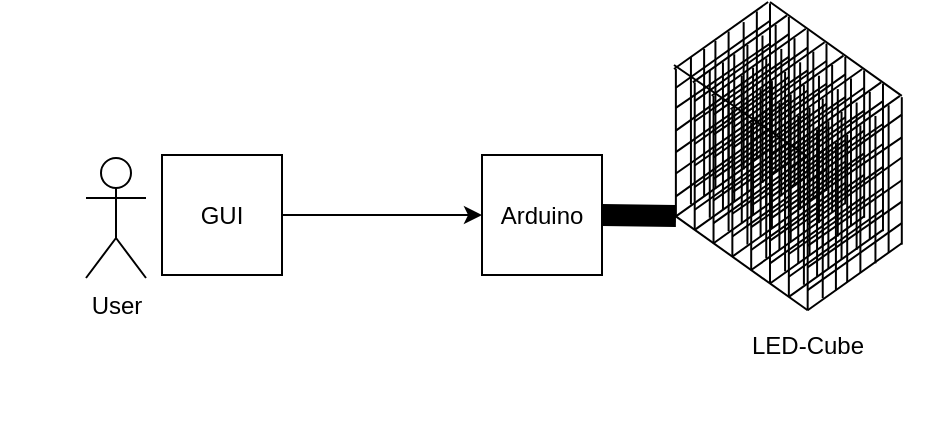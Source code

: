 <mxfile type="device" version="12.0.0" pages="1"><diagram id="OsKIIj9AUNYcG-DxWeyB" name="Page-1"><mxGraphModel grid="1" shadow="0" math="0" pageHeight="300" pageWidth="500" pageScale="1" page="1" fold="1" arrows="1" connect="1" tooltips="1" guides="1" gridSize="1" dy="434" dx="782"><root><object id="0" label=""><mxCell/></object><mxCell id="1" parent="0"/><mxCell id="surX8WNIjBDuT9EIaxWQ-1" style="shape=umlActor;verticalLabelPosition=bottom;labelBackgroundColor=#ffffff;verticalAlign=top;html=1;outlineConnect=0;" value="User" parent="1" vertex="1"><mxGeometry width="30" as="geometry" height="60" y="143" x="43"/></mxCell><mxCell id="surX8WNIjBDuT9EIaxWQ-4" target="surX8WNIjBDuT9EIaxWQ-3" style="edgeStyle=orthogonalEdgeStyle;rounded=0;orthogonalLoop=1;jettySize=auto;html=1;noEdgeStyle=1;orthogonal=1;" value="" parent="1" source="surX8WNIjBDuT9EIaxWQ-2" edge="1"><mxGeometry as="geometry" relative="1"><Array as="points"><mxPoint y="171.5" x="153"/><mxPoint y="171.5" x="229"/></Array></mxGeometry></mxCell><mxCell id="surX8WNIjBDuT9EIaxWQ-2" style="whiteSpace=wrap;html=1;aspect=fixed;" value="GUI" parent="1" vertex="1"><mxGeometry width="60" as="geometry" height="60" y="141.5" x="81"/></mxCell><mxCell id="surX8WNIjBDuT9EIaxWQ-3" style="whiteSpace=wrap;html=1;aspect=fixed;" value="Arduino" parent="1" vertex="1"><mxGeometry width="60" as="geometry" height="60" y="141.5" x="241"/></mxCell><mxCell id="surX8WNIjBDuT9EIaxWQ-81" style="text;html=1;resizable=0;points=[];autosize=1;align=left;verticalAlign=top;spacingTop=-4;" value="&lt;span style=&quot;display: inline ; float: none ; background-color: rgb(248 , 249 , 250) ; color: rgb(0 , 0 , 0) ; font-family: &amp;#34;helvetica&amp;#34; , &amp;#34;arial&amp;#34; , sans-serif ; font-size: 0px ; font-style: normal ; font-variant: normal ; font-weight: 400 ; letter-spacing: normal ; text-align: left ; text-decoration: none ; text-indent: 0px ; text-transform: none ; white-space: nowrap ; word-spacing: 0px&quot;&gt;%3CmxGraphModel%3E%3Croot%3E%3CmxCell%20id%3D%220%22%2F%3E%3CmxCell%20id%3D%221%22%20parent%3D%220%22%2F%3E%3CmxCell%20id%3D%222%22%20style%3D%22group%22%20value%3D%22%22%20parent%3D%221%22%20vertex%3D%221%22%20connectable%3D%220%22%3E%3CmxGeometry%20width%3D%22170%22%20as%3D%22geometry%22%20x%3D%22380%22%20y%3D%22280%22%20height%3D%22160%22%2F%3E%3C%2FmxCell%3E%3CmxCell%20id%3D%223%22%20style%3D%22group%22%20value%3D%22%22%20parent%3D%222%22%20vertex%3D%221%22%20connectable%3D%220%22%3E%3CmxGeometry%20width%3D%22170%22%20as%3D%22geometry%22%20y%3D%22110%22%20height%3D%2250%22%2F%3E%3C%2FmxCell%3E%3CmxCell%20id%3D%224%22%20style%3D%22endArrow%3Dnone%3Bhtml%3D1%3B%22%20value%3D%22%22%20parent%3D%223%22%20edge%3D%221%22%3E%3CmxGeometry%20width%3D%2250%22%20as%3D%22geometry%22%20height%3D%2250%22%20relative%3D%221%22%3E%3CmxPoint%20as%3D%22sourcePoint%22%20y%3D%2250%22%2F%3E%3CmxPoint%20as%3D%22targetPoint%22%20x%3D%2250%22%2F%3E%3C%2FmxGeometry%3E%3C%2FmxCell%3E%3CmxCell%20id%3D%225%22%20style%3D%22endArrow%3Dnone%3Bhtml%3D1%3B%22%20value%3D%22%22%20parent%3D%223%22%20edge%3D%221%22%3E%3CmxGeometry%20width%3D%2250%22%20as%3D%22geometry%22%20height%3D%2250%22%20relative%3D%221%22%3E%3CmxPoint%20as%3D%22sourcePoint%22%20x%3D%2220%22%20y%3D%2250%22%2F%3E%3CmxPoint%20as%3D%22targetPoint%22%20x%3D%2270%22%2F%3E%3C%2FmxGeometry%3E%3C%2FmxCell%3E%3CmxCell%20id%3D%226%22%20style%3D%22endArrow%3Dnone%3Bhtml%3D1%3B%22%20value%3D%22%22%20parent%3D%223%22%20edge%3D%221%22%3E%3CmxGeometry%20width%3D%2250%22%20as%3D%22geometry%22%20height%3D%2250%22%20relative%3D%221%22%3E%3CmxPoint%20as%3D%22sourcePoint%22%20x%3D%2240%22%20y%3D%2250%22%2F%3E%3CmxPoint%20as%3D%22targetPoint%22%20x%3D%2290%22%2F%3E%3C%2FmxGeometry%3E%3C%2FmxCell%3E%3CmxCell%20id%3D%227%22%20style%3D%22endArrow%3Dnone%3Bhtml%3D1%3B%22%20value%3D%22%22%20parent%3D%223%22%20edge%3D%221%22%3E%3CmxGeometry%20width%3D%2250%22%20as%3D%22geometry%22%20height%3D%2250%22%20relative%3D%221%22%3E%3CmxPoint%20as%3D%22sourcePoint%22%20x%3D%2260%22%20y%3D%2250%22%2F%3E%3CmxPoint%20as%3D%22targetPoint%22%20x%3D%22110%22%2F%3E%3C%2FmxGeometry%3E%3C%2FmxCell%3E%3CmxCell%20id%3D%228%22%20style%3D%22endArrow%3Dnone%3Bhtml%3D1%3B%22%20value%3D%22%22%20parent%3D%223%22%20edge%3D%221%22%3E%3CmxGeometry%20width%3D%2250%22%20as%3D%22geometry%22%20height%3D%2250%22%20relative%3D%221%22%3E%3CmxPoint%20as%3D%22sourcePoint%22%20x%3D%2280%22%20y%3D%2250%22%2F%3E%3CmxPoint%20as%3D%22targetPoint%22%20x%3D%22130%22%2F%3E%3C%2FmxGeometry%3E%3C%2FmxCell%3E%3CmxCell%20id%3D%229%22%20style%3D%22endArrow%3Dnone%3Bhtml%3D1%3B%22%20value%3D%22%22%20parent%3D%223%22%20edge%3D%221%22%3E%3CmxGeometry%20width%3D%2250%22%20as%3D%22geometry%22%20height%3D%2250%22%20relative%3D%221%22%3E%3CmxPoint%20as%3D%22sourcePoint%22%20x%3D%22100%22%20y%3D%2250%22%2F%3E%3CmxPoint%20as%3D%22targetPoint%22%20x%3D%22150%22%2F%3E%3C%2FmxGeometry%3E%3C%2FmxCell%3E%3CmxCell%20id%3D%2210%22%20style%3D%22endArrow%3Dnone%3Bhtml%3D1%3B%22%20value%3D%22%22%20parent%3D%223%22%20edge%3D%221%22%3E%3CmxGeometry%20width%3D%2250%22%20as%3D%22geometry%22%20height%3D%2250%22%20relative%3D%221%22%3E%3CmxPoint%20as%3D%22sourcePoint%22%20x%3D%22120%22%20y%3D%2250%22%2F%3E%3CmxPoint%20as%3D%22targetPoint%22%20x%3D%22170%22%2F%3E%3C%2FmxGeometry%3E%3C%2FmxCell%3E%3CmxCell%20id%3D%2211%22%20style%3D%22group%22%20value%3D%22%22%20parent%3D%222%22%20vertex%3D%221%22%20connectable%3D%220%22%3E%3CmxGeometry%20width%3D%22121%22%20as%3D%22geometry%22%20x%3D%2249%22%20height%3D%22160%22%2F%3E%3C%2FmxCell%3E%3CmxCell%20id%3D%2212%22%20style%3D%22endArrow%3Dnone%3Bhtml%3D1%3B%22%20value%3D%22%22%20parent%3D%2211%22%20edge%3D%221%22%3E%3CmxGeometry%20width%3D%2250%22%20as%3D%22geometry%22%20height%3D%2250%22%20relative%3D%221%22%3E%3CmxPoint%20as%3D%22sourcePoint%22%20y%3D%22110%22%2F%3E%3CmxPoint%20as%3D%22targetPoint%22%2F%3E%3C%2FmxGeometry%3E%3C%2FmxCell%3E%3CmxCell%20id%3D%2213%22%20style%3D%22endArrow%3Dnone%3Bhtml%3D1%3B%22%20value%3D%22%22%20parent%3D%2211%22%20edge%3D%221%22%3E%3CmxGeometry%20width%3D%2250%22%20as%3D%22geometry%22%20height%3D%2250%22%20relative%3D%221%22%3E%3CmxPoint%20as%3D%22sourcePoint%22%20x%3D%2221%22%20y%3D%22110%22%2F%3E%3CmxPoint%20as%3D%22targetPoint%22%20x%3D%2221%22%2F%3E%3C%2FmxGeometry%3E%3C%2FmxCell%3E%3CmxCell%20id%3D%2214%22%20style%3D%22endArrow%3Dnone%3Bhtml%3D1%3B%22%20value%3D%22%22%20parent%3D%2211%22%20edge%3D%221%22%3E%3CmxGeometry%20width%3D%2250%22%20as%3D%22geometry%22%20height%3D%2250%22%20relative%3D%221%22%3E%3CmxPoint%20as%3D%22sourcePoint%22%20x%3D%2241%22%20y%3D%22110%22%2F%3E%3CmxPoint%20as%3D%22targetPoint%22%20x%3D%2241%22%2F%3E%3C%2FmxGeometry%3E%3C%2FmxCell%3E%3CmxCell%20id%3D%2215%22%20style%3D%22endArrow%3Dnone%3Bhtml%3D1%3B%22%20value%3D%22%22%20parent%3D%2211%22%20edge%3D%221%22%3E%3CmxGeometry%20width%3D%2250%22%20as%3D%22geometry%22%20height%3D%2250%22%20relative%3D%221%22%3E%3CmxPoint%20as%3D%22sourcePoint%22%20x%3D%2281%22%20y%3D%22110%22%2F%3E%3CmxPoint%20as%3D%22targetPoint%22%20x%3D%2281%22%2F%3E%3C%2FmxGeometry%3E%3C%2FmxCell%3E%3CmxCell%20id%3D%2216%22%20style%3D%22endArrow%3Dnone%3Bhtml%3D1%3B%22%20value%3D%22%22%20parent%3D%2211%22%20edge%3D%221%22%3E%3CmxGeometry%20width%3D%2250%22%20as%3D%22geometry%22%20height%3D%2250%22%20relative%3D%221%22%3E%3CmxPoint%20as%3D%22sourcePoint%22%20x%3D%22101%22%20y%3D%22110%22%2F%3E%3CmxPoint%20as%3D%22targetPoint%22%20x%3D%22101%22%2F%3E%3C%2FmxGeometry%3E%3C%2FmxCell%3E%3CmxCell%20id%3D%2217%22%20style%3D%22endArrow%3Dnone%3Bhtml%3D1%3B%22%20value%3D%22%22%20parent%3D%2211%22%20edge%3D%221%22%3E%3CmxGeometry%20width%3D%2250%22%20as%3D%22geometry%22%20height%3D%2250%22%20relative%3D%221%22%3E%3CmxPoint%20as%3D%22sourcePoint%22%20x%3D%22121%22%20y%3D%22110%22%2F%3E%3CmxPoint%20as%3D%22targetPoint%22%20x%3D%22121%22%2F%3E%3C%2FmxGeometry%3E%3C%2FmxCell%3E%3CmxCell%20id%3D%2218%22%20style%3D%22endArrow%3Dnone%3Bhtml%3D1%3B%22%20value%3D%22%22%20parent%3D%2211%22%20edge%3D%221%22%3E%3CmxGeometry%20width%3D%2250%22%20as%3D%22geometry%22%20height%3D%2250%22%20relative%3D%221%22%3E%3CmxPoint%20as%3D%22sourcePoint%22%20x%3D%2261%22%20y%3D%22110%22%2F%3E%3CmxPoint%20as%3D%22targetPoint%22%20x%3D%2261%22%2F%3E%3C%2FmxGeometry%3E%3C%2FmxCell%3E%3CmxCell%20id%3D%2219%22%20style%3D%22group%22%20value%3D%22%22%20parent%3D%2211%22%20vertex%3D%221%22%20connectable%3D%220%22%3E%3CmxGeometry%20width%3D%22121%22%20as%3D%22geometry%22%20x%3D%22-49%22%20y%3D%2250%22%20height%3D%22110%22%2F%3E%3C%2FmxCell%3E%3CmxCell%20id%3D%2220%22%20style%3D%22endArrow%3Dnone%3Bhtml%3D1%3B%22%20value%3D%22%22%20parent%3D%2219%22%20edge%3D%221%22%3E%3CmxGeometry%20width%3D%2250%22%20as%3D%22geometry%22%20height%3D%2250%22%20relative%3D%221%22%3E%3CmxPoint%20as%3D%22sourcePoint%22%20y%3D%22110%22%2F%3E%3CmxPoint%20as%3D%22targetPoint%22%2F%3E%3C%2FmxGeometry%3E%3C%2FmxCell%3E%3CmxCell%20id%3D%2221%22%20style%3D%22endArrow%3Dnone%3Bhtml%3D1%3B%22%20value%3D%22%22%20parent%3D%2219%22%20edge%3D%221%22%3E%3CmxGeometry%20width%3D%2250%22%20as%3D%22geometry%22%20height%3D%2250%22%20relative%3D%221%22%3E%3CmxPoint%20as%3D%22sourcePoint%22%20x%3D%2221%22%20y%3D%22110%22%2F%3E%3CmxPoint%20as%3D%22targetPoint%22%20x%3D%2221%22%2F%3E%3C%2FmxGeometry%3E%3C%2FmxCell%3E%3CmxCell%20id%3D%2222%22%20style%3D%22endArrow%3Dnone%3Bhtml%3D1%3B%22%20value%3D%22%22%20parent%3D%2219%22%20edge%3D%221%22%3E%3CmxGeometry%20width%3D%2250%22%20as%3D%22geometry%22%20height%3D%2250%22%20relative%3D%221%22%3E%3CmxPoint%20as%3D%22sourcePoint%22%20x%3D%2241%22%20y%3D%22110%22%2F%3E%3CmxPoint%20as%3D%22targetPoint%22%20x%3D%2241%22%2F%3E%3C%2FmxGeometry%3E%3C%2FmxCell%3E%3CmxCell%20id%3D%2223%22%20style%3D%22endArrow%3Dnone%3Bhtml%3D1%3B%22%20value%3D%22%22%20parent%3D%2219%22%20edge%3D%221%22%3E%3CmxGeometry%20width%3D%2250%22%20as%3D%22geometry%22%20height%3D%2250%22%20relative%3D%221%22%3E%3CmxPoint%20as%3D%22sourcePoint%22%20x%3D%2281%22%20y%3D%22110%22%2F%3E%3CmxPoint%20as%3D%22targetPoint%22%20x%3D%2281%22%2F%3E%3C%2FmxGeometry%3E%3C%2FmxCell%3E%3CmxCell%20id%3D%2224%22%20style%3D%22endArrow%3Dnone%3Bhtml%3D1%3B%22%20value%3D%22%22%20parent%3D%2219%22%20edge%3D%221%22%3E%3CmxGeometry%20width%3D%2250%22%20as%3D%22geometry%22%20height%3D%2250%22%20relative%3D%221%22%3E%3CmxPoint%20as%3D%22sourcePoint%22%20x%3D%22101%22%20y%3D%22110%22%2F%3E%3CmxPoint%20as%3D%22targetPoint%22%20x%3D%22101%22%2F%3E%3C%2FmxGeometry%3E%3C%2FmxCell%3E%3CmxCell%20id%3D%2225%22%20style%3D%22endArrow%3Dnone%3Bhtml%3D1%3B%22%20value%3D%22%22%20parent%3D%2219%22%20edge%3D%221%22%3E%3CmxGeometry%20width%3D%2250%22%20as%3D%22geometry%22%20height%3D%2250%22%20relative%3D%221%22%3E%3CmxPoint%20as%3D%22sourcePoint%22%20x%3D%22121%22%20y%3D%22110%22%2F%3E%3CmxPoint%20as%3D%22targetPoint%22%20x%3D%22121%22%2F%3E%3C%2FmxGeometry%3E%3C%2FmxCell%3E%3CmxCell%20id%3D%2226%22%20style%3D%22endArrow%3Dnone%3Bhtml%3D1%3B%22%20value%3D%22%22%20parent%3D%2219%22%20edge%3D%221%22%3E%3CmxGeometry%20width%3D%2250%22%20as%3D%22geometry%22%20height%3D%2250%22%20relative%3D%221%22%3E%3CmxPoint%20as%3D%22sourcePoint%22%20x%3D%2261%22%20y%3D%22110%22%2F%3E%3CmxPoint%20as%3D%22targetPoint%22%20x%3D%2261%22%2F%3E%3C%2FmxGeometry%3E%3C%2FmxCell%3E%3CmxCell%20id%3D%2227%22%20style%3D%22endArrow%3Dnone%3Bhtml%3D1%3B%22%20value%3D%22%22%20parent%3D%2219%22%20edge%3D%221%22%3E%3CmxGeometry%20width%3D%2250%22%20as%3D%22geometry%22%20height%3D%2250%22%20relative%3D%221%22%3E%3CmxPoint%20as%3D%22sourcePoint%22%20x%3D%2210%22%20y%3D%22100%22%2F%3E%3CmxPoint%20as%3D%22targetPoint%22%20x%3D%2210%22%20y%3D%22-10%22%2F%3E%3C%2FmxGeometry%3E%3C%2FmxCell%3E%3CmxCell%20id%3D%2228%22%20style%3D%22endArrow%3Dnone%3Bhtml%3D1%3B%22%20value%3D%22%22%20parent%3D%2219%22%20edge%3D%221%22%3E%3CmxGeometry%20width%3D%2250%22%20as%3D%22geometry%22%20height%3D%2250%22%20relative%3D%221%22%3E%3CmxPoint%20as%3D%22sourcePoint%22%20x%3D%2220%22%20y%3D%2285%22%2F%3E%3CmxPoint%20as%3D%22targetPoint%22%20x%3D%2220%22%20y%3D%22-25%22%2F%3E%3C%2FmxGeometry%3E%3C%2FmxCell%3E%3CmxCell%20id%3D%2229%22%20style%3D%22group%22%20value%3D%22%22%20parent%3D%2211%22%20vertex%3D%221%22%20connectable%3D%220%22%3E%3CmxGeometry%20width%3D%22170%22%20as%3D%22geometry%22%20x%3D%22-49%22%20height%3D%2250%22%2F%3E%3C%2FmxCell%3E%3CmxCell%20id%3D%2230%22%20style%3D%22endArrow%3Dnone%3Bhtml%3D1%3B%22%20value%3D%22%22%20parent%3D%2229%22%20edge%3D%221%22%3E%3CmxGeometry%20width%3D%2250%22%20as%3D%22geometry%22%20height%3D%2250%22%20relative%3D%221%22%3E%3CmxPoint%20as%3D%22sourcePoint%22%20x%3D%22-1%22%20y%3D%2250%22%2F%3E%3CmxPoint%20as%3D%22targetPoint%22%20x%3D%2249%22%2F%3E%3C%2FmxGeometry%3E%3C%2FmxCell%3E%3CmxCell%20id%3D%2231%22%20style%3D%22endArrow%3Dnone%3Bhtml%3D1%3B%22%20value%3D%22%22%20parent%3D%2229%22%20edge%3D%221%22%3E%3CmxGeometry%20width%3D%2250%22%20as%3D%22geometry%22%20height%3D%2250%22%20relative%3D%221%22%3E%3CmxPoint%20as%3D%22sourcePoint%22%20x%3D%2220%22%20y%3D%2250%22%2F%3E%3CmxPoint%20as%3D%22targetPoint%22%20x%3D%2270%22%2F%3E%3C%2FmxGeometry%3E%3C%2FmxCell%3E%3CmxCell%20id%3D%2232%22%20style%3D%22endArrow%3Dnone%3Bhtml%3D1%3B%22%20value%3D%22%22%20parent%3D%2229%22%20edge%3D%221%22%3E%3CmxGeometry%20width%3D%2250%22%20as%3D%22geometry%22%20height%3D%2250%22%20relative%3D%221%22%3E%3CmxPoint%20as%3D%22sourcePoint%22%20x%3D%2240%22%20y%3D%2250%22%2F%3E%3CmxPoint%20as%3D%22targetPoint%22%20x%3D%2290%22%2F%3E%3C%2FmxGeometry%3E%3C%2FmxCell%3E%3CmxCell%20id%3D%2233%22%20style%3D%22endArrow%3Dnone%3Bhtml%3D1%3B%22%20value%3D%22%22%20parent%3D%2229%22%20edge%3D%221%22%3E%3CmxGeometry%20width%3D%2250%22%20as%3D%22geometry%22%20height%3D%2250%22%20relative%3D%221%22%3E%3CmxPoint%20as%3D%22sourcePoint%22%20x%3D%2260%22%20y%3D%2250%22%2F%3E%3CmxPoint%20as%3D%22targetPoint%22%20x%3D%22110%22%2F%3E%3C%2FmxGeometry%3E%3C%2FmxCell%3E%3CmxCell%20id%3D%2234%22%20style%3D%22endArrow%3Dnone%3Bhtml%3D1%3B%22%20value%3D%22%22%20parent%3D%2229%22%20edge%3D%221%22%3E%3CmxGeometry%20width%3D%2250%22%20as%3D%22geometry%22%20height%3D%2250%22%20relative%3D%221%22%3E%3CmxPoint%20as%3D%22sourcePoint%22%20x%3D%2280%22%20y%3D%2250%22%2F%3E%3CmxPoint%20as%3D%22targetPoint%22%20x%3D%22130%22%2F%3E%3C%2FmxGeometry%3E%3C%2FmxCell%3E%3CmxCell%20id%3D%2235%22%20style%3D%22endArrow%3Dnone%3Bhtml%3D1%3B%22%20value%3D%22%22%20parent%3D%2229%22%20edge%3D%221%22%3E%3CmxGeometry%20width%3D%2250%22%20as%3D%22geometry%22%20height%3D%2250%22%20relative%3D%221%22%3E%3CmxPoint%20as%3D%22sourcePoint%22%20x%3D%22100%22%20y%3D%2250%22%2F%3E%3CmxPoint%20as%3D%22targetPoint%22%20x%3D%22150%22%2F%3E%3C%2FmxGeometry%3E%3C%2FmxCell%3E%3CmxCell%20id%3D%2236%22%20style%3D%22endArrow%3Dnone%3Bhtml%3D1%3B%22%20value%3D%22%22%20parent%3D%2229%22%20edge%3D%221%22%3E%3CmxGeometry%20width%3D%2250%22%20as%3D%22geometry%22%20height%3D%2250%22%20relative%3D%221%22%3E%3CmxPoint%20as%3D%22sourcePoint%22%20x%3D%22120%22%20y%3D%2250%22%2F%3E%3CmxPoint%20as%3D%22targetPoint%22%20x%3D%22170%22%2F%3E%3C%2FmxGeometry%3E%3C%2FmxCell%3E%3C%2Froot%3E%3C%2FmxGraphModel%3E&lt;/span&gt;" parent="1" vertex="1"><mxGeometry width="20" as="geometry" height="20" y="259.556"/></mxCell><mxCell id="pkqCywaakPAREhxW8lNJ-812" style="endArrow=none;html=1;strokeWidth=11;exitX=1;exitY=0.5;exitDx=0;exitDy=0;" value="" parent="1" source="surX8WNIjBDuT9EIaxWQ-3" edge="1"><mxGeometry width="50" as="geometry" height="50" relative="1"><mxPoint as="sourcePoint" y="188.5" x="299"/><mxPoint as="targetPoint" y="172" x="338"/></mxGeometry></mxCell><mxCell id="pkqCywaakPAREhxW8lNJ-662" style="group" value="" parent="1" vertex="1" connectable="0"><mxGeometry width="119" as="geometry" height="137" y="65" x="337"/></mxCell><mxCell id="pkqCywaakPAREhxW8lNJ-663" style="group" value="" parent="pkqCywaakPAREhxW8lNJ-662" vertex="1" connectable="0"><mxGeometry width="48.007" as="geometry" height="107.217" y="40.207" x="56.479"/></mxCell><mxCell id="pkqCywaakPAREhxW8lNJ-664" style="endArrow=none;html=1;" value="" parent="pkqCywaakPAREhxW8lNJ-663" edge="1"><mxGeometry width="50" as="geometry" height="50" relative="1"><mxPoint as="sourcePoint" y="107.217" x="0.941"/><mxPoint as="targetPoint" y="73.712" x="48.007"/></mxGeometry></mxCell><mxCell id="pkqCywaakPAREhxW8lNJ-665" style="group" value="" parent="pkqCywaakPAREhxW8lNJ-663" vertex="1" connectable="0"><mxGeometry width="47.066" as="geometry" height="106.547" y="0.67" x="0.941"/></mxCell><mxCell id="pkqCywaakPAREhxW8lNJ-666" style="endArrow=none;html=1;" value="" parent="pkqCywaakPAREhxW8lNJ-665" edge="1"><mxGeometry width="50" as="geometry" height="50" relative="1"><mxPoint as="sourcePoint" y="96.496" x="14.12"/><mxPoint as="targetPoint" y="22.784" x="14.12"/></mxGeometry></mxCell><mxCell id="pkqCywaakPAREhxW8lNJ-667" style="endArrow=none;html=1;" value="" parent="pkqCywaakPAREhxW8lNJ-665" edge="1"><mxGeometry width="50" as="geometry" height="50" relative="1"><mxPoint as="sourcePoint" y="73.712" x="47.066"/><mxPoint as="targetPoint" x="47.066"/></mxGeometry></mxCell><mxCell id="pkqCywaakPAREhxW8lNJ-668" style="endArrow=none;html=1;" value="" parent="pkqCywaakPAREhxW8lNJ-665" edge="1"><mxGeometry width="50" as="geometry" height="50" relative="1"><mxPoint as="sourcePoint" y="83.093" x="33.888"/><mxPoint as="targetPoint" y="9.382" x="33.888"/></mxGeometry></mxCell><mxCell id="pkqCywaakPAREhxW8lNJ-669" style="endArrow=none;html=1;" value="" parent="pkqCywaakPAREhxW8lNJ-665" edge="1"><mxGeometry width="50" as="geometry" height="50" relative="1"><mxPoint as="sourcePoint" y="92.475" x="19.768"/><mxPoint as="targetPoint" y="18.763" x="19.768"/></mxGeometry></mxCell><mxCell id="pkqCywaakPAREhxW8lNJ-670" style="endArrow=none;html=1;" value="" parent="pkqCywaakPAREhxW8lNJ-665" edge="1"><mxGeometry width="50" as="geometry" height="50" relative="1"><mxPoint as="sourcePoint" y="100.516" x="7.531"/><mxPoint as="targetPoint" y="26.804" x="7.531"/></mxGeometry></mxCell><mxCell id="pkqCywaakPAREhxW8lNJ-671" style="endArrow=none;html=1;" value="" parent="pkqCywaakPAREhxW8lNJ-665" edge="1"><mxGeometry width="50" as="geometry" height="50" relative="1"><mxPoint as="sourcePoint" y="106.547"/><mxPoint as="targetPoint" y="32.835"/></mxGeometry></mxCell><mxCell id="pkqCywaakPAREhxW8lNJ-672" style="endArrow=none;html=1;" value="" parent="pkqCywaakPAREhxW8lNJ-665" edge="1"><mxGeometry width="50" as="geometry" height="50" relative="1"><mxPoint as="sourcePoint" y="77.733" x="40.477"/><mxPoint as="targetPoint" y="4.021" x="40.477"/></mxGeometry></mxCell><mxCell id="pkqCywaakPAREhxW8lNJ-673" style="endArrow=none;html=1;" value="" parent="pkqCywaakPAREhxW8lNJ-665" edge="1"><mxGeometry width="50" as="geometry" height="50" relative="1"><mxPoint as="sourcePoint" y="87.784" x="26.357"/><mxPoint as="targetPoint" y="14.072" x="26.357"/></mxGeometry></mxCell><mxCell id="pkqCywaakPAREhxW8lNJ-674" style="endArrow=none;html=1;" value="" parent="pkqCywaakPAREhxW8lNJ-663" edge="1"><mxGeometry width="50" as="geometry" height="50" relative="1"><mxPoint as="sourcePoint" y="97.166" x="0.941"/><mxPoint as="targetPoint" y="63.66" x="48.007"/></mxGeometry></mxCell><mxCell id="pkqCywaakPAREhxW8lNJ-675" style="group" value="" parent="pkqCywaakPAREhxW8lNJ-663" vertex="1" connectable="0"><mxGeometry width="48.007" as="geometry" height="85.774"/></mxCell><mxCell id="pkqCywaakPAREhxW8lNJ-676" style="endArrow=none;html=1;" value="" parent="pkqCywaakPAREhxW8lNJ-675" edge="1"><mxGeometry width="50" as="geometry" height="50" relative="1"><mxPoint as="sourcePoint" y="33.505"/><mxPoint as="targetPoint" x="47.066"/></mxGeometry></mxCell><mxCell id="pkqCywaakPAREhxW8lNJ-677" style="endArrow=none;html=1;" value="" parent="pkqCywaakPAREhxW8lNJ-675" edge="1"><mxGeometry width="50" as="geometry" height="50" relative="1"><mxPoint as="sourcePoint" y="42.887" x="0.941"/><mxPoint as="targetPoint" y="9.382" x="48.007"/></mxGeometry></mxCell><mxCell id="pkqCywaakPAREhxW8lNJ-678" style="endArrow=none;html=1;" value="" parent="pkqCywaakPAREhxW8lNJ-675" edge="1"><mxGeometry width="50" as="geometry" height="50" relative="1"><mxPoint as="sourcePoint" y="52.939" x="0.941"/><mxPoint as="targetPoint" y="20.773" x="48.007"/></mxGeometry></mxCell><mxCell id="pkqCywaakPAREhxW8lNJ-679" style="endArrow=none;html=1;" value="" parent="pkqCywaakPAREhxW8lNJ-675" edge="1"><mxGeometry width="50" as="geometry" height="50" relative="1"><mxPoint as="sourcePoint" y="64.33" x="0.941"/><mxPoint as="targetPoint" y="30.825" x="48.007"/></mxGeometry></mxCell><mxCell id="pkqCywaakPAREhxW8lNJ-680" style="endArrow=none;html=1;" value="" parent="pkqCywaakPAREhxW8lNJ-675" edge="1"><mxGeometry width="50" as="geometry" height="50" relative="1"><mxPoint as="sourcePoint" y="75.052" x="0.941"/><mxPoint as="targetPoint" y="42.217" x="48.007"/></mxGeometry></mxCell><mxCell id="pkqCywaakPAREhxW8lNJ-681" style="endArrow=none;html=1;" value="" parent="pkqCywaakPAREhxW8lNJ-675" edge="1"><mxGeometry width="50" as="geometry" height="50" relative="1"><mxPoint as="sourcePoint" y="85.774" x="0.941"/><mxPoint as="targetPoint" y="52.939" x="48.007"/></mxGeometry></mxCell><mxCell id="pkqCywaakPAREhxW8lNJ-682" style="group" value="" parent="pkqCywaakPAREhxW8lNJ-662" vertex="1" connectable="0"><mxGeometry width="48.007" as="geometry" height="107.217" y="46.908" x="65.893"/></mxCell><mxCell id="pkqCywaakPAREhxW8lNJ-683" style="endArrow=none;html=1;" value="" parent="pkqCywaakPAREhxW8lNJ-682" edge="1"><mxGeometry width="50" as="geometry" height="50" relative="1"><mxPoint as="sourcePoint" y="107.217" x="0.941"/><mxPoint as="targetPoint" y="73.712" x="48.007"/></mxGeometry></mxCell><mxCell id="pkqCywaakPAREhxW8lNJ-684" style="endArrow=none;html=1;" value="" parent="pkqCywaakPAREhxW8lNJ-682" edge="1"><mxGeometry width="50" as="geometry" height="50" relative="1"><mxPoint as="sourcePoint" y="33.505"/><mxPoint as="targetPoint" x="47.066"/></mxGeometry></mxCell><mxCell id="pkqCywaakPAREhxW8lNJ-685" style="group" value="" parent="pkqCywaakPAREhxW8lNJ-682" vertex="1" connectable="0"><mxGeometry width="47.066" as="geometry" height="106.547" y="0.67" x="0.941"/></mxCell><mxCell id="pkqCywaakPAREhxW8lNJ-686" style="endArrow=none;html=1;" value="" parent="pkqCywaakPAREhxW8lNJ-685" edge="1"><mxGeometry width="50" as="geometry" height="50" relative="1"><mxPoint as="sourcePoint" y="96.496" x="14.12"/><mxPoint as="targetPoint" y="22.784" x="14.12"/></mxGeometry></mxCell><mxCell id="pkqCywaakPAREhxW8lNJ-687" style="endArrow=none;html=1;" value="" parent="pkqCywaakPAREhxW8lNJ-685" edge="1"><mxGeometry width="50" as="geometry" height="50" relative="1"><mxPoint as="sourcePoint" y="73.712" x="47.066"/><mxPoint as="targetPoint" x="47.066"/></mxGeometry></mxCell><mxCell id="pkqCywaakPAREhxW8lNJ-688" style="endArrow=none;html=1;" value="" parent="pkqCywaakPAREhxW8lNJ-685" edge="1"><mxGeometry width="50" as="geometry" height="50" relative="1"><mxPoint as="sourcePoint" y="83.093" x="33.888"/><mxPoint as="targetPoint" y="9.382" x="33.888"/></mxGeometry></mxCell><mxCell id="pkqCywaakPAREhxW8lNJ-689" style="endArrow=none;html=1;" value="" parent="pkqCywaakPAREhxW8lNJ-685" edge="1"><mxGeometry width="50" as="geometry" height="50" relative="1"><mxPoint as="sourcePoint" y="92.475" x="19.768"/><mxPoint as="targetPoint" y="18.763" x="19.768"/></mxGeometry></mxCell><mxCell id="pkqCywaakPAREhxW8lNJ-690" style="endArrow=none;html=1;" value="" parent="pkqCywaakPAREhxW8lNJ-685" edge="1"><mxGeometry width="50" as="geometry" height="50" relative="1"><mxPoint as="sourcePoint" y="100.516" x="7.531"/><mxPoint as="targetPoint" y="26.804" x="7.531"/></mxGeometry></mxCell><mxCell id="pkqCywaakPAREhxW8lNJ-691" style="endArrow=none;html=1;" value="" parent="pkqCywaakPAREhxW8lNJ-685" edge="1"><mxGeometry width="50" as="geometry" height="50" relative="1"><mxPoint as="sourcePoint" y="106.547"/><mxPoint as="targetPoint" y="32.835"/></mxGeometry></mxCell><mxCell id="pkqCywaakPAREhxW8lNJ-692" style="endArrow=none;html=1;" value="" parent="pkqCywaakPAREhxW8lNJ-685" edge="1"><mxGeometry width="50" as="geometry" height="50" relative="1"><mxPoint as="sourcePoint" y="77.733" x="40.477"/><mxPoint as="targetPoint" y="4.021" x="40.477"/></mxGeometry></mxCell><mxCell id="pkqCywaakPAREhxW8lNJ-693" style="endArrow=none;html=1;" value="" parent="pkqCywaakPAREhxW8lNJ-685" edge="1"><mxGeometry width="50" as="geometry" height="50" relative="1"><mxPoint as="sourcePoint" y="87.784" x="26.357"/><mxPoint as="targetPoint" y="14.072" x="26.357"/></mxGeometry></mxCell><mxCell id="pkqCywaakPAREhxW8lNJ-694" style="endArrow=none;html=1;" value="" parent="pkqCywaakPAREhxW8lNJ-682" edge="1"><mxGeometry width="50" as="geometry" height="50" relative="1"><mxPoint as="sourcePoint" y="42.887" x="0.941"/><mxPoint as="targetPoint" y="9.382" x="48.007"/></mxGeometry></mxCell><mxCell id="pkqCywaakPAREhxW8lNJ-695" style="endArrow=none;html=1;" value="" parent="pkqCywaakPAREhxW8lNJ-682" edge="1"><mxGeometry width="50" as="geometry" height="50" relative="1"><mxPoint as="sourcePoint" y="52.939" x="0.941"/><mxPoint as="targetPoint" y="20.773" x="48.007"/></mxGeometry></mxCell><mxCell id="pkqCywaakPAREhxW8lNJ-696" style="endArrow=none;html=1;" value="" parent="pkqCywaakPAREhxW8lNJ-682" edge="1"><mxGeometry width="50" as="geometry" height="50" relative="1"><mxPoint as="sourcePoint" y="64.33" x="0.941"/><mxPoint as="targetPoint" y="30.825" x="48.007"/></mxGeometry></mxCell><mxCell id="pkqCywaakPAREhxW8lNJ-697" style="endArrow=none;html=1;" value="" parent="pkqCywaakPAREhxW8lNJ-682" edge="1"><mxGeometry width="50" as="geometry" height="50" relative="1"><mxPoint as="sourcePoint" y="75.052" x="0.941"/><mxPoint as="targetPoint" y="42.217" x="48.007"/></mxGeometry></mxCell><mxCell id="pkqCywaakPAREhxW8lNJ-698" style="endArrow=none;html=1;" value="" parent="pkqCywaakPAREhxW8lNJ-682" edge="1"><mxGeometry width="50" as="geometry" height="50" relative="1"><mxPoint as="sourcePoint" y="85.774" x="0.941"/><mxPoint as="targetPoint" y="52.939" x="48.007"/></mxGeometry></mxCell><mxCell id="pkqCywaakPAREhxW8lNJ-699" style="endArrow=none;html=1;" value="" parent="pkqCywaakPAREhxW8lNJ-682" edge="1"><mxGeometry width="50" as="geometry" height="50" relative="1"><mxPoint as="sourcePoint" y="97.166" x="0.941"/><mxPoint as="targetPoint" y="63.66" x="48.007"/></mxGeometry></mxCell><mxCell id="pkqCywaakPAREhxW8lNJ-700" style="endArrow=none;html=1;" value="" parent="pkqCywaakPAREhxW8lNJ-662" edge="1"><mxGeometry width="50" as="geometry" height="50" relative="1"><mxPoint as="sourcePoint" y="154.125" x="66.834"/><mxPoint as="targetPoint" y="107.217" x="0.941"/></mxGeometry></mxCell><mxCell id="pkqCywaakPAREhxW8lNJ-701" style="group" value="" parent="pkqCywaakPAREhxW8lNJ-662" vertex="1" connectable="0"><mxGeometry width="136" as="geometry" height="137"/></mxCell><mxCell id="pkqCywaakPAREhxW8lNJ-702" style="group" value="" parent="pkqCywaakPAREhxW8lNJ-701" vertex="1" connectable="0"><mxGeometry width="48.007" as="geometry" height="107.217"/></mxCell><mxCell id="pkqCywaakPAREhxW8lNJ-703" style="endArrow=none;html=1;" value="" parent="pkqCywaakPAREhxW8lNJ-702" edge="1"><mxGeometry width="50" as="geometry" height="50" relative="1"><mxPoint as="sourcePoint" y="107.217" x="0.941"/><mxPoint as="targetPoint" y="73.712" x="48.007"/></mxGeometry></mxCell><mxCell id="pkqCywaakPAREhxW8lNJ-704" style="endArrow=none;html=1;" value="" parent="pkqCywaakPAREhxW8lNJ-702" edge="1"><mxGeometry width="50" as="geometry" height="50" relative="1"><mxPoint as="sourcePoint" y="33.505"/><mxPoint as="targetPoint" x="47.066"/></mxGeometry></mxCell><mxCell id="pkqCywaakPAREhxW8lNJ-705" style="group" value="" parent="pkqCywaakPAREhxW8lNJ-702" vertex="1" connectable="0"><mxGeometry width="47.066" as="geometry" height="106.547" y="0.67" x="0.941"/></mxCell><mxCell id="pkqCywaakPAREhxW8lNJ-706" style="endArrow=none;html=1;" value="" parent="pkqCywaakPAREhxW8lNJ-705" edge="1"><mxGeometry width="50" as="geometry" height="50" relative="1"><mxPoint as="sourcePoint" y="96.496" x="14.12"/><mxPoint as="targetPoint" y="22.784" x="14.12"/></mxGeometry></mxCell><mxCell id="pkqCywaakPAREhxW8lNJ-707" style="endArrow=none;html=1;" value="" parent="pkqCywaakPAREhxW8lNJ-705" edge="1"><mxGeometry width="50" as="geometry" height="50" relative="1"><mxPoint as="sourcePoint" y="73.712" x="47.066"/><mxPoint as="targetPoint" x="47.066"/></mxGeometry></mxCell><mxCell id="pkqCywaakPAREhxW8lNJ-708" style="endArrow=none;html=1;" value="" parent="pkqCywaakPAREhxW8lNJ-705" edge="1"><mxGeometry width="50" as="geometry" height="50" relative="1"><mxPoint as="sourcePoint" y="83.093" x="33.888"/><mxPoint as="targetPoint" y="9.382" x="33.888"/></mxGeometry></mxCell><mxCell id="pkqCywaakPAREhxW8lNJ-709" style="endArrow=none;html=1;" value="" parent="pkqCywaakPAREhxW8lNJ-705" edge="1"><mxGeometry width="50" as="geometry" height="50" relative="1"><mxPoint as="sourcePoint" y="92.475" x="19.768"/><mxPoint as="targetPoint" y="18.763" x="19.768"/></mxGeometry></mxCell><mxCell id="pkqCywaakPAREhxW8lNJ-710" style="endArrow=none;html=1;" value="" parent="pkqCywaakPAREhxW8lNJ-705" edge="1"><mxGeometry width="50" as="geometry" height="50" relative="1"><mxPoint as="sourcePoint" y="100.516" x="7.531"/><mxPoint as="targetPoint" y="26.804" x="7.531"/></mxGeometry></mxCell><mxCell id="pkqCywaakPAREhxW8lNJ-711" style="endArrow=none;html=1;" value="" parent="pkqCywaakPAREhxW8lNJ-705" edge="1"><mxGeometry width="50" as="geometry" height="50" relative="1"><mxPoint as="sourcePoint" y="106.547"/><mxPoint as="targetPoint" y="32.835"/></mxGeometry></mxCell><mxCell id="pkqCywaakPAREhxW8lNJ-712" style="endArrow=none;html=1;" value="" parent="pkqCywaakPAREhxW8lNJ-705" edge="1"><mxGeometry width="50" as="geometry" height="50" relative="1"><mxPoint as="sourcePoint" y="77.733" x="40.477"/><mxPoint as="targetPoint" y="4.021" x="40.477"/></mxGeometry></mxCell><mxCell id="pkqCywaakPAREhxW8lNJ-713" style="endArrow=none;html=1;" value="" parent="pkqCywaakPAREhxW8lNJ-705" edge="1"><mxGeometry width="50" as="geometry" height="50" relative="1"><mxPoint as="sourcePoint" y="87.784" x="26.357"/><mxPoint as="targetPoint" y="14.072" x="26.357"/></mxGeometry></mxCell><mxCell id="pkqCywaakPAREhxW8lNJ-714" style="endArrow=none;html=1;" value="" parent="pkqCywaakPAREhxW8lNJ-702" edge="1"><mxGeometry width="50" as="geometry" height="50" relative="1"><mxPoint as="sourcePoint" y="42.887" x="0.941"/><mxPoint as="targetPoint" y="9.382" x="48.007"/></mxGeometry></mxCell><mxCell id="pkqCywaakPAREhxW8lNJ-715" style="endArrow=none;html=1;" value="" parent="pkqCywaakPAREhxW8lNJ-702" edge="1"><mxGeometry width="50" as="geometry" height="50" relative="1"><mxPoint as="sourcePoint" y="52.939" x="0.941"/><mxPoint as="targetPoint" y="20.773" x="48.007"/></mxGeometry></mxCell><mxCell id="pkqCywaakPAREhxW8lNJ-716" style="endArrow=none;html=1;" value="" parent="pkqCywaakPAREhxW8lNJ-702" edge="1"><mxGeometry width="50" as="geometry" height="50" relative="1"><mxPoint as="sourcePoint" y="64.33" x="0.941"/><mxPoint as="targetPoint" y="30.825" x="48.007"/></mxGeometry></mxCell><mxCell id="pkqCywaakPAREhxW8lNJ-717" style="endArrow=none;html=1;" value="" parent="pkqCywaakPAREhxW8lNJ-702" edge="1"><mxGeometry width="50" as="geometry" height="50" relative="1"><mxPoint as="sourcePoint" y="75.052" x="0.941"/><mxPoint as="targetPoint" y="42.217" x="48.007"/></mxGeometry></mxCell><mxCell id="pkqCywaakPAREhxW8lNJ-718" style="endArrow=none;html=1;" value="" parent="pkqCywaakPAREhxW8lNJ-702" edge="1"><mxGeometry width="50" as="geometry" height="50" relative="1"><mxPoint as="sourcePoint" y="85.774" x="0.941"/><mxPoint as="targetPoint" y="52.939" x="48.007"/></mxGeometry></mxCell><mxCell id="pkqCywaakPAREhxW8lNJ-719" style="endArrow=none;html=1;" value="" parent="pkqCywaakPAREhxW8lNJ-702" edge="1"><mxGeometry width="50" as="geometry" height="50" relative="1"><mxPoint as="sourcePoint" y="97.166" x="0.941"/><mxPoint as="targetPoint" y="63.66" x="48.007"/></mxGeometry></mxCell><mxCell id="pkqCywaakPAREhxW8lNJ-720" style="group" value="" parent="pkqCywaakPAREhxW8lNJ-701" vertex="1" connectable="0"><mxGeometry width="48.007" as="geometry" height="107.217" y="6.701" x="9.413"/></mxCell><mxCell id="pkqCywaakPAREhxW8lNJ-721" style="endArrow=none;html=1;" value="" parent="pkqCywaakPAREhxW8lNJ-720" edge="1"><mxGeometry width="50" as="geometry" height="50" relative="1"><mxPoint as="sourcePoint" y="107.217" x="0.941"/><mxPoint as="targetPoint" y="73.712" x="48.007"/></mxGeometry></mxCell><mxCell id="pkqCywaakPAREhxW8lNJ-722" style="endArrow=none;html=1;" value="" parent="pkqCywaakPAREhxW8lNJ-720" edge="1"><mxGeometry width="50" as="geometry" height="50" relative="1"><mxPoint as="sourcePoint" y="33.505"/><mxPoint as="targetPoint" x="47.066"/></mxGeometry></mxCell><mxCell id="pkqCywaakPAREhxW8lNJ-723" style="group" value="" parent="pkqCywaakPAREhxW8lNJ-720" vertex="1" connectable="0"><mxGeometry width="47.066" as="geometry" height="106.547" y="0.67" x="0.941"/></mxCell><mxCell id="pkqCywaakPAREhxW8lNJ-724" style="endArrow=none;html=1;" value="" parent="pkqCywaakPAREhxW8lNJ-723" edge="1"><mxGeometry width="50" as="geometry" height="50" relative="1"><mxPoint as="sourcePoint" y="96.496" x="14.12"/><mxPoint as="targetPoint" y="22.784" x="14.12"/></mxGeometry></mxCell><mxCell id="pkqCywaakPAREhxW8lNJ-725" style="endArrow=none;html=1;" value="" parent="pkqCywaakPAREhxW8lNJ-723" edge="1"><mxGeometry width="50" as="geometry" height="50" relative="1"><mxPoint as="sourcePoint" y="73.712" x="47.066"/><mxPoint as="targetPoint" x="47.066"/></mxGeometry></mxCell><mxCell id="pkqCywaakPAREhxW8lNJ-726" style="endArrow=none;html=1;" value="" parent="pkqCywaakPAREhxW8lNJ-723" edge="1"><mxGeometry width="50" as="geometry" height="50" relative="1"><mxPoint as="sourcePoint" y="83.093" x="33.888"/><mxPoint as="targetPoint" y="9.382" x="33.888"/></mxGeometry></mxCell><mxCell id="pkqCywaakPAREhxW8lNJ-727" style="endArrow=none;html=1;" value="" parent="pkqCywaakPAREhxW8lNJ-723" edge="1"><mxGeometry width="50" as="geometry" height="50" relative="1"><mxPoint as="sourcePoint" y="92.475" x="19.768"/><mxPoint as="targetPoint" y="18.763" x="19.768"/></mxGeometry></mxCell><mxCell id="pkqCywaakPAREhxW8lNJ-728" style="endArrow=none;html=1;" value="" parent="pkqCywaakPAREhxW8lNJ-723" edge="1"><mxGeometry width="50" as="geometry" height="50" relative="1"><mxPoint as="sourcePoint" y="100.516" x="7.531"/><mxPoint as="targetPoint" y="26.804" x="7.531"/></mxGeometry></mxCell><mxCell id="pkqCywaakPAREhxW8lNJ-729" style="endArrow=none;html=1;" value="" parent="pkqCywaakPAREhxW8lNJ-723" edge="1"><mxGeometry width="50" as="geometry" height="50" relative="1"><mxPoint as="sourcePoint" y="106.547"/><mxPoint as="targetPoint" y="32.835"/></mxGeometry></mxCell><mxCell id="pkqCywaakPAREhxW8lNJ-730" style="endArrow=none;html=1;" value="" parent="pkqCywaakPAREhxW8lNJ-723" edge="1"><mxGeometry width="50" as="geometry" height="50" relative="1"><mxPoint as="sourcePoint" y="77.733" x="40.477"/><mxPoint as="targetPoint" y="4.021" x="40.477"/></mxGeometry></mxCell><mxCell id="pkqCywaakPAREhxW8lNJ-731" style="endArrow=none;html=1;" value="" parent="pkqCywaakPAREhxW8lNJ-723" edge="1"><mxGeometry width="50" as="geometry" height="50" relative="1"><mxPoint as="sourcePoint" y="87.784" x="26.357"/><mxPoint as="targetPoint" y="14.072" x="26.357"/></mxGeometry></mxCell><mxCell id="pkqCywaakPAREhxW8lNJ-732" style="endArrow=none;html=1;" value="" parent="pkqCywaakPAREhxW8lNJ-720" edge="1"><mxGeometry width="50" as="geometry" height="50" relative="1"><mxPoint as="sourcePoint" y="42.887" x="0.941"/><mxPoint as="targetPoint" y="9.382" x="48.007"/></mxGeometry></mxCell><mxCell id="pkqCywaakPAREhxW8lNJ-733" style="endArrow=none;html=1;" value="" parent="pkqCywaakPAREhxW8lNJ-720" edge="1"><mxGeometry width="50" as="geometry" height="50" relative="1"><mxPoint as="sourcePoint" y="52.939" x="0.941"/><mxPoint as="targetPoint" y="20.773" x="48.007"/></mxGeometry></mxCell><mxCell id="pkqCywaakPAREhxW8lNJ-734" style="endArrow=none;html=1;" value="" parent="pkqCywaakPAREhxW8lNJ-720" edge="1"><mxGeometry width="50" as="geometry" height="50" relative="1"><mxPoint as="sourcePoint" y="64.33" x="0.941"/><mxPoint as="targetPoint" y="30.825" x="48.007"/></mxGeometry></mxCell><mxCell id="pkqCywaakPAREhxW8lNJ-735" style="endArrow=none;html=1;" value="" parent="pkqCywaakPAREhxW8lNJ-720" edge="1"><mxGeometry width="50" as="geometry" height="50" relative="1"><mxPoint as="sourcePoint" y="75.052" x="0.941"/><mxPoint as="targetPoint" y="42.217" x="48.007"/></mxGeometry></mxCell><mxCell id="pkqCywaakPAREhxW8lNJ-736" style="endArrow=none;html=1;" value="" parent="pkqCywaakPAREhxW8lNJ-720" edge="1"><mxGeometry width="50" as="geometry" height="50" relative="1"><mxPoint as="sourcePoint" y="85.774" x="0.941"/><mxPoint as="targetPoint" y="52.939" x="48.007"/></mxGeometry></mxCell><mxCell id="pkqCywaakPAREhxW8lNJ-737" style="endArrow=none;html=1;" value="" parent="pkqCywaakPAREhxW8lNJ-720" edge="1"><mxGeometry width="50" as="geometry" height="50" relative="1"><mxPoint as="sourcePoint" y="97.166" x="0.941"/><mxPoint as="targetPoint" y="63.66" x="48.007"/></mxGeometry></mxCell><mxCell id="pkqCywaakPAREhxW8lNJ-738" style="group" value="" parent="pkqCywaakPAREhxW8lNJ-701" vertex="1" connectable="0"><mxGeometry width="48.007" as="geometry" height="107.217" y="13.402" x="18.826"/></mxCell><mxCell id="pkqCywaakPAREhxW8lNJ-739" style="endArrow=none;html=1;" value="" parent="pkqCywaakPAREhxW8lNJ-738" edge="1"><mxGeometry width="50" as="geometry" height="50" relative="1"><mxPoint as="sourcePoint" y="107.217" x="0.941"/><mxPoint as="targetPoint" y="73.712" x="48.007"/></mxGeometry></mxCell><mxCell id="pkqCywaakPAREhxW8lNJ-740" style="endArrow=none;html=1;" value="" parent="pkqCywaakPAREhxW8lNJ-738" edge="1"><mxGeometry width="50" as="geometry" height="50" relative="1"><mxPoint as="sourcePoint" y="33.505"/><mxPoint as="targetPoint" x="47.066"/></mxGeometry></mxCell><mxCell id="pkqCywaakPAREhxW8lNJ-741" style="group" value="" parent="pkqCywaakPAREhxW8lNJ-738" vertex="1" connectable="0"><mxGeometry width="47.066" as="geometry" height="106.547" y="0.67" x="0.941"/></mxCell><mxCell id="pkqCywaakPAREhxW8lNJ-742" style="endArrow=none;html=1;" value="" parent="pkqCywaakPAREhxW8lNJ-741" edge="1"><mxGeometry width="50" as="geometry" height="50" relative="1"><mxPoint as="sourcePoint" y="96.496" x="14.12"/><mxPoint as="targetPoint" y="22.784" x="14.12"/></mxGeometry></mxCell><mxCell id="pkqCywaakPAREhxW8lNJ-743" style="endArrow=none;html=1;" value="" parent="pkqCywaakPAREhxW8lNJ-741" edge="1"><mxGeometry width="50" as="geometry" height="50" relative="1"><mxPoint as="sourcePoint" y="73.712" x="47.066"/><mxPoint as="targetPoint" x="47.066"/></mxGeometry></mxCell><mxCell id="pkqCywaakPAREhxW8lNJ-744" style="endArrow=none;html=1;" value="" parent="pkqCywaakPAREhxW8lNJ-741" edge="1"><mxGeometry width="50" as="geometry" height="50" relative="1"><mxPoint as="sourcePoint" y="83.093" x="33.888"/><mxPoint as="targetPoint" y="9.382" x="33.888"/></mxGeometry></mxCell><mxCell id="pkqCywaakPAREhxW8lNJ-745" style="endArrow=none;html=1;" value="" parent="pkqCywaakPAREhxW8lNJ-741" edge="1"><mxGeometry width="50" as="geometry" height="50" relative="1"><mxPoint as="sourcePoint" y="92.475" x="19.768"/><mxPoint as="targetPoint" y="18.763" x="19.768"/></mxGeometry></mxCell><mxCell id="pkqCywaakPAREhxW8lNJ-746" style="endArrow=none;html=1;" value="" parent="pkqCywaakPAREhxW8lNJ-741" edge="1"><mxGeometry width="50" as="geometry" height="50" relative="1"><mxPoint as="sourcePoint" y="100.516" x="7.531"/><mxPoint as="targetPoint" y="26.804" x="7.531"/></mxGeometry></mxCell><mxCell id="pkqCywaakPAREhxW8lNJ-747" style="endArrow=none;html=1;" value="" parent="pkqCywaakPAREhxW8lNJ-741" edge="1"><mxGeometry width="50" as="geometry" height="50" relative="1"><mxPoint as="sourcePoint" y="106.547"/><mxPoint as="targetPoint" y="32.835"/></mxGeometry></mxCell><mxCell id="pkqCywaakPAREhxW8lNJ-748" style="endArrow=none;html=1;" value="" parent="pkqCywaakPAREhxW8lNJ-741" edge="1"><mxGeometry width="50" as="geometry" height="50" relative="1"><mxPoint as="sourcePoint" y="77.733" x="40.477"/><mxPoint as="targetPoint" y="4.021" x="40.477"/></mxGeometry></mxCell><mxCell id="pkqCywaakPAREhxW8lNJ-749" style="endArrow=none;html=1;" value="" parent="pkqCywaakPAREhxW8lNJ-741" edge="1"><mxGeometry width="50" as="geometry" height="50" relative="1"><mxPoint as="sourcePoint" y="87.784" x="26.357"/><mxPoint as="targetPoint" y="14.072" x="26.357"/></mxGeometry></mxCell><mxCell id="pkqCywaakPAREhxW8lNJ-750" style="endArrow=none;html=1;" value="" parent="pkqCywaakPAREhxW8lNJ-738" edge="1"><mxGeometry width="50" as="geometry" height="50" relative="1"><mxPoint as="sourcePoint" y="42.887" x="0.941"/><mxPoint as="targetPoint" y="9.382" x="48.007"/></mxGeometry></mxCell><mxCell id="pkqCywaakPAREhxW8lNJ-751" style="endArrow=none;html=1;" value="" parent="pkqCywaakPAREhxW8lNJ-738" edge="1"><mxGeometry width="50" as="geometry" height="50" relative="1"><mxPoint as="sourcePoint" y="52.939" x="0.941"/><mxPoint as="targetPoint" y="20.773" x="48.007"/></mxGeometry></mxCell><mxCell id="pkqCywaakPAREhxW8lNJ-752" style="endArrow=none;html=1;" value="" parent="pkqCywaakPAREhxW8lNJ-738" edge="1"><mxGeometry width="50" as="geometry" height="50" relative="1"><mxPoint as="sourcePoint" y="64.33" x="0.941"/><mxPoint as="targetPoint" y="30.825" x="48.007"/></mxGeometry></mxCell><mxCell id="pkqCywaakPAREhxW8lNJ-753" style="endArrow=none;html=1;" value="" parent="pkqCywaakPAREhxW8lNJ-738" edge="1"><mxGeometry width="50" as="geometry" height="50" relative="1"><mxPoint as="sourcePoint" y="75.052" x="0.941"/><mxPoint as="targetPoint" y="42.217" x="48.007"/></mxGeometry></mxCell><mxCell id="pkqCywaakPAREhxW8lNJ-754" style="endArrow=none;html=1;" value="" parent="pkqCywaakPAREhxW8lNJ-738" edge="1"><mxGeometry width="50" as="geometry" height="50" relative="1"><mxPoint as="sourcePoint" y="85.774" x="0.941"/><mxPoint as="targetPoint" y="52.939" x="48.007"/></mxGeometry></mxCell><mxCell id="pkqCywaakPAREhxW8lNJ-755" style="endArrow=none;html=1;" value="" parent="pkqCywaakPAREhxW8lNJ-738" edge="1"><mxGeometry width="50" as="geometry" height="50" relative="1"><mxPoint as="sourcePoint" y="97.166" x="0.941"/><mxPoint as="targetPoint" y="63.66" x="48.007"/></mxGeometry></mxCell><mxCell id="pkqCywaakPAREhxW8lNJ-756" style="group" value="" parent="pkqCywaakPAREhxW8lNJ-701" vertex="1" connectable="0"><mxGeometry width="48.007" as="geometry" height="107.217" y="20.103" x="28.24"/></mxCell><mxCell id="pkqCywaakPAREhxW8lNJ-757" style="endArrow=none;html=1;" value="" parent="pkqCywaakPAREhxW8lNJ-756" edge="1"><mxGeometry width="50" as="geometry" height="50" relative="1"><mxPoint as="sourcePoint" y="107.217" x="0.941"/><mxPoint as="targetPoint" y="73.712" x="48.007"/></mxGeometry></mxCell><mxCell id="pkqCywaakPAREhxW8lNJ-758" style="endArrow=none;html=1;" value="" parent="pkqCywaakPAREhxW8lNJ-756" edge="1"><mxGeometry width="50" as="geometry" height="50" relative="1"><mxPoint as="sourcePoint" y="33.505"/><mxPoint as="targetPoint" x="47.066"/></mxGeometry></mxCell><mxCell id="pkqCywaakPAREhxW8lNJ-759" style="group" value="" parent="pkqCywaakPAREhxW8lNJ-756" vertex="1" connectable="0"><mxGeometry width="47.066" as="geometry" height="106.547" y="0.67" x="0.941"/></mxCell><mxCell id="pkqCywaakPAREhxW8lNJ-760" style="endArrow=none;html=1;" value="" parent="pkqCywaakPAREhxW8lNJ-759" edge="1"><mxGeometry width="50" as="geometry" height="50" relative="1"><mxPoint as="sourcePoint" y="96.496" x="14.12"/><mxPoint as="targetPoint" y="22.784" x="14.12"/></mxGeometry></mxCell><mxCell id="pkqCywaakPAREhxW8lNJ-761" style="endArrow=none;html=1;" value="" parent="pkqCywaakPAREhxW8lNJ-759" edge="1"><mxGeometry width="50" as="geometry" height="50" relative="1"><mxPoint as="sourcePoint" y="73.712" x="47.066"/><mxPoint as="targetPoint" x="47.066"/></mxGeometry></mxCell><mxCell id="pkqCywaakPAREhxW8lNJ-762" style="endArrow=none;html=1;" value="" parent="pkqCywaakPAREhxW8lNJ-759" edge="1"><mxGeometry width="50" as="geometry" height="50" relative="1"><mxPoint as="sourcePoint" y="83.093" x="33.888"/><mxPoint as="targetPoint" y="9.382" x="33.888"/></mxGeometry></mxCell><mxCell id="pkqCywaakPAREhxW8lNJ-763" style="endArrow=none;html=1;" value="" parent="pkqCywaakPAREhxW8lNJ-759" edge="1"><mxGeometry width="50" as="geometry" height="50" relative="1"><mxPoint as="sourcePoint" y="92.475" x="19.768"/><mxPoint as="targetPoint" y="18.763" x="19.768"/></mxGeometry></mxCell><mxCell id="pkqCywaakPAREhxW8lNJ-764" style="endArrow=none;html=1;" value="" parent="pkqCywaakPAREhxW8lNJ-759" edge="1"><mxGeometry width="50" as="geometry" height="50" relative="1"><mxPoint as="sourcePoint" y="100.516" x="7.531"/><mxPoint as="targetPoint" y="26.804" x="7.531"/></mxGeometry></mxCell><mxCell id="pkqCywaakPAREhxW8lNJ-765" style="endArrow=none;html=1;" value="" parent="pkqCywaakPAREhxW8lNJ-759" edge="1"><mxGeometry width="50" as="geometry" height="50" relative="1"><mxPoint as="sourcePoint" y="106.547"/><mxPoint as="targetPoint" y="32.835"/></mxGeometry></mxCell><mxCell id="pkqCywaakPAREhxW8lNJ-766" style="endArrow=none;html=1;" value="" parent="pkqCywaakPAREhxW8lNJ-759" edge="1"><mxGeometry width="50" as="geometry" height="50" relative="1"><mxPoint as="sourcePoint" y="77.733" x="40.477"/><mxPoint as="targetPoint" y="4.021" x="40.477"/></mxGeometry></mxCell><mxCell id="pkqCywaakPAREhxW8lNJ-767" style="endArrow=none;html=1;" value="" parent="pkqCywaakPAREhxW8lNJ-759" edge="1"><mxGeometry width="50" as="geometry" height="50" relative="1"><mxPoint as="sourcePoint" y="87.784" x="26.357"/><mxPoint as="targetPoint" y="14.072" x="26.357"/></mxGeometry></mxCell><mxCell id="pkqCywaakPAREhxW8lNJ-768" style="endArrow=none;html=1;" value="" parent="pkqCywaakPAREhxW8lNJ-756" edge="1"><mxGeometry width="50" as="geometry" height="50" relative="1"><mxPoint as="sourcePoint" y="42.887" x="0.941"/><mxPoint as="targetPoint" y="9.382" x="48.007"/></mxGeometry></mxCell><mxCell id="pkqCywaakPAREhxW8lNJ-769" style="endArrow=none;html=1;" value="" parent="pkqCywaakPAREhxW8lNJ-756" edge="1"><mxGeometry width="50" as="geometry" height="50" relative="1"><mxPoint as="sourcePoint" y="52.939" x="0.941"/><mxPoint as="targetPoint" y="20.773" x="48.007"/></mxGeometry></mxCell><mxCell id="pkqCywaakPAREhxW8lNJ-770" style="endArrow=none;html=1;" value="" parent="pkqCywaakPAREhxW8lNJ-756" edge="1"><mxGeometry width="50" as="geometry" height="50" relative="1"><mxPoint as="sourcePoint" y="64.33" x="0.941"/><mxPoint as="targetPoint" y="30.825" x="48.007"/></mxGeometry></mxCell><mxCell id="pkqCywaakPAREhxW8lNJ-771" style="endArrow=none;html=1;" value="" parent="pkqCywaakPAREhxW8lNJ-756" edge="1"><mxGeometry width="50" as="geometry" height="50" relative="1"><mxPoint as="sourcePoint" y="75.052" x="0.941"/><mxPoint as="targetPoint" y="42.217" x="48.007"/></mxGeometry></mxCell><mxCell id="pkqCywaakPAREhxW8lNJ-772" style="endArrow=none;html=1;" value="" parent="pkqCywaakPAREhxW8lNJ-756" edge="1"><mxGeometry width="50" as="geometry" height="50" relative="1"><mxPoint as="sourcePoint" y="85.774" x="0.941"/><mxPoint as="targetPoint" y="52.939" x="48.007"/></mxGeometry></mxCell><mxCell id="pkqCywaakPAREhxW8lNJ-773" style="endArrow=none;html=1;" value="" parent="pkqCywaakPAREhxW8lNJ-756" edge="1"><mxGeometry width="50" as="geometry" height="50" relative="1"><mxPoint as="sourcePoint" y="97.166" x="0.941"/><mxPoint as="targetPoint" y="63.66" x="48.007"/></mxGeometry></mxCell><mxCell id="pkqCywaakPAREhxW8lNJ-774" style="endArrow=none;html=1;" value="" parent="pkqCywaakPAREhxW8lNJ-756" edge="1"><mxGeometry width="50" as="geometry" height="50" relative="1"><mxPoint as="sourcePoint" y="56.959" x="38.124"/><mxPoint as="targetPoint" y="11.392" x="-28.24"/></mxGeometry></mxCell><mxCell id="pkqCywaakPAREhxW8lNJ-775" style="group" value="" parent="pkqCywaakPAREhxW8lNJ-701" vertex="1" connectable="0"><mxGeometry width="48.007" as="geometry" height="107.217" y="26.804" x="37.653"/></mxCell><mxCell id="pkqCywaakPAREhxW8lNJ-776" style="endArrow=none;html=1;" value="" parent="pkqCywaakPAREhxW8lNJ-775" edge="1"><mxGeometry width="50" as="geometry" height="50" relative="1"><mxPoint as="sourcePoint" y="107.217" x="0.941"/><mxPoint as="targetPoint" y="73.712" x="48.007"/></mxGeometry></mxCell><mxCell id="pkqCywaakPAREhxW8lNJ-777" style="endArrow=none;html=1;" value="" parent="pkqCywaakPAREhxW8lNJ-775" edge="1"><mxGeometry width="50" as="geometry" height="50" relative="1"><mxPoint as="sourcePoint" y="33.505"/><mxPoint as="targetPoint" x="47.066"/></mxGeometry></mxCell><mxCell id="pkqCywaakPAREhxW8lNJ-778" style="group" value="" parent="pkqCywaakPAREhxW8lNJ-775" vertex="1" connectable="0"><mxGeometry width="47.066" as="geometry" height="106.547" y="0.67" x="0.941"/></mxCell><mxCell id="pkqCywaakPAREhxW8lNJ-779" style="endArrow=none;html=1;" value="" parent="pkqCywaakPAREhxW8lNJ-778" edge="1"><mxGeometry width="50" as="geometry" height="50" relative="1"><mxPoint as="sourcePoint" y="96.496" x="14.12"/><mxPoint as="targetPoint" y="22.784" x="14.12"/></mxGeometry></mxCell><mxCell id="pkqCywaakPAREhxW8lNJ-780" style="endArrow=none;html=1;" value="" parent="pkqCywaakPAREhxW8lNJ-778" edge="1"><mxGeometry width="50" as="geometry" height="50" relative="1"><mxPoint as="sourcePoint" y="73.712" x="47.066"/><mxPoint as="targetPoint" x="47.066"/></mxGeometry></mxCell><mxCell id="pkqCywaakPAREhxW8lNJ-781" style="endArrow=none;html=1;" value="" parent="pkqCywaakPAREhxW8lNJ-778" edge="1"><mxGeometry width="50" as="geometry" height="50" relative="1"><mxPoint as="sourcePoint" y="83.093" x="33.888"/><mxPoint as="targetPoint" y="9.382" x="33.888"/></mxGeometry></mxCell><mxCell id="pkqCywaakPAREhxW8lNJ-782" style="endArrow=none;html=1;" value="" parent="pkqCywaakPAREhxW8lNJ-778" edge="1"><mxGeometry width="50" as="geometry" height="50" relative="1"><mxPoint as="sourcePoint" y="92.475" x="19.768"/><mxPoint as="targetPoint" y="18.763" x="19.768"/></mxGeometry></mxCell><mxCell id="pkqCywaakPAREhxW8lNJ-783" style="endArrow=none;html=1;" value="" parent="pkqCywaakPAREhxW8lNJ-778" edge="1"><mxGeometry width="50" as="geometry" height="50" relative="1"><mxPoint as="sourcePoint" y="100.516" x="7.531"/><mxPoint as="targetPoint" y="26.804" x="7.531"/></mxGeometry></mxCell><mxCell id="pkqCywaakPAREhxW8lNJ-784" style="endArrow=none;html=1;" value="" parent="pkqCywaakPAREhxW8lNJ-778" edge="1"><mxGeometry width="50" as="geometry" height="50" relative="1"><mxPoint as="sourcePoint" y="106.547"/><mxPoint as="targetPoint" y="32.835"/></mxGeometry></mxCell><mxCell id="pkqCywaakPAREhxW8lNJ-785" style="endArrow=none;html=1;" value="" parent="pkqCywaakPAREhxW8lNJ-778" edge="1"><mxGeometry width="50" as="geometry" height="50" relative="1"><mxPoint as="sourcePoint" y="77.733" x="40.477"/><mxPoint as="targetPoint" y="4.021" x="40.477"/></mxGeometry></mxCell><mxCell id="pkqCywaakPAREhxW8lNJ-786" style="endArrow=none;html=1;" value="" parent="pkqCywaakPAREhxW8lNJ-778" edge="1"><mxGeometry width="50" as="geometry" height="50" relative="1"><mxPoint as="sourcePoint" y="87.784" x="26.357"/><mxPoint as="targetPoint" y="14.072" x="26.357"/></mxGeometry></mxCell><mxCell id="pkqCywaakPAREhxW8lNJ-787" style="endArrow=none;html=1;" value="" parent="pkqCywaakPAREhxW8lNJ-775" edge="1"><mxGeometry width="50" as="geometry" height="50" relative="1"><mxPoint as="sourcePoint" y="42.887" x="0.941"/><mxPoint as="targetPoint" y="9.382" x="48.007"/></mxGeometry></mxCell><mxCell id="pkqCywaakPAREhxW8lNJ-788" style="endArrow=none;html=1;" value="" parent="pkqCywaakPAREhxW8lNJ-775" edge="1"><mxGeometry width="50" as="geometry" height="50" relative="1"><mxPoint as="sourcePoint" y="52.939" x="0.941"/><mxPoint as="targetPoint" y="20.773" x="48.007"/></mxGeometry></mxCell><mxCell id="pkqCywaakPAREhxW8lNJ-789" style="endArrow=none;html=1;" value="" parent="pkqCywaakPAREhxW8lNJ-775" edge="1"><mxGeometry width="50" as="geometry" height="50" relative="1"><mxPoint as="sourcePoint" y="64.33" x="0.941"/><mxPoint as="targetPoint" y="30.825" x="48.007"/></mxGeometry></mxCell><mxCell id="pkqCywaakPAREhxW8lNJ-790" style="endArrow=none;html=1;" value="" parent="pkqCywaakPAREhxW8lNJ-775" edge="1"><mxGeometry width="50" as="geometry" height="50" relative="1"><mxPoint as="sourcePoint" y="75.052" x="0.941"/><mxPoint as="targetPoint" y="42.217" x="48.007"/></mxGeometry></mxCell><mxCell id="pkqCywaakPAREhxW8lNJ-791" style="endArrow=none;html=1;" value="" parent="pkqCywaakPAREhxW8lNJ-775" edge="1"><mxGeometry width="50" as="geometry" height="50" relative="1"><mxPoint as="sourcePoint" y="85.774" x="0.941"/><mxPoint as="targetPoint" y="52.939" x="48.007"/></mxGeometry></mxCell><mxCell id="pkqCywaakPAREhxW8lNJ-792" style="endArrow=none;html=1;" value="" parent="pkqCywaakPAREhxW8lNJ-775" edge="1"><mxGeometry width="50" as="geometry" height="50" relative="1"><mxPoint as="sourcePoint" y="97.166" x="0.941"/><mxPoint as="targetPoint" y="63.66" x="48.007"/></mxGeometry></mxCell><mxCell id="pkqCywaakPAREhxW8lNJ-793" style="group" value="" parent="pkqCywaakPAREhxW8lNJ-701" vertex="1" connectable="0"><mxGeometry width="48.007" as="geometry" height="107.217" y="33.505" x="47.066"/></mxCell><mxCell id="pkqCywaakPAREhxW8lNJ-794" style="endArrow=none;html=1;" value="" parent="pkqCywaakPAREhxW8lNJ-793" edge="1"><mxGeometry width="50" as="geometry" height="50" relative="1"><mxPoint as="sourcePoint" y="107.217" x="0.941"/><mxPoint as="targetPoint" y="73.712" x="48.007"/></mxGeometry></mxCell><mxCell id="pkqCywaakPAREhxW8lNJ-795" style="endArrow=none;html=1;" value="" parent="pkqCywaakPAREhxW8lNJ-793" edge="1"><mxGeometry width="50" as="geometry" height="50" relative="1"><mxPoint as="sourcePoint" y="33.505"/><mxPoint as="targetPoint" x="47.066"/></mxGeometry></mxCell><mxCell id="pkqCywaakPAREhxW8lNJ-796" style="group" value="" parent="pkqCywaakPAREhxW8lNJ-793" vertex="1" connectable="0"><mxGeometry width="47.066" as="geometry" height="106.547" y="0.67" x="0.941"/></mxCell><mxCell id="pkqCywaakPAREhxW8lNJ-797" style="endArrow=none;html=1;" value="" parent="pkqCywaakPAREhxW8lNJ-796" edge="1"><mxGeometry width="50" as="geometry" height="50" relative="1"><mxPoint as="sourcePoint" y="96.496" x="14.12"/><mxPoint as="targetPoint" y="22.784" x="14.12"/></mxGeometry></mxCell><mxCell id="pkqCywaakPAREhxW8lNJ-798" style="endArrow=none;html=1;" value="" parent="pkqCywaakPAREhxW8lNJ-796" edge="1"><mxGeometry width="50" as="geometry" height="50" relative="1"><mxPoint as="sourcePoint" y="73.712" x="47.066"/><mxPoint as="targetPoint" x="47.066"/></mxGeometry></mxCell><mxCell id="pkqCywaakPAREhxW8lNJ-799" style="endArrow=none;html=1;" value="" parent="pkqCywaakPAREhxW8lNJ-796" edge="1"><mxGeometry width="50" as="geometry" height="50" relative="1"><mxPoint as="sourcePoint" y="83.093" x="33.888"/><mxPoint as="targetPoint" y="9.382" x="33.888"/></mxGeometry></mxCell><mxCell id="pkqCywaakPAREhxW8lNJ-800" style="endArrow=none;html=1;" value="" parent="pkqCywaakPAREhxW8lNJ-796" edge="1"><mxGeometry width="50" as="geometry" height="50" relative="1"><mxPoint as="sourcePoint" y="92.475" x="19.768"/><mxPoint as="targetPoint" y="18.763" x="19.768"/></mxGeometry></mxCell><mxCell id="pkqCywaakPAREhxW8lNJ-801" style="endArrow=none;html=1;" value="" parent="pkqCywaakPAREhxW8lNJ-796" edge="1"><mxGeometry width="50" as="geometry" height="50" relative="1"><mxPoint as="sourcePoint" y="100.516" x="7.531"/><mxPoint as="targetPoint" y="26.804" x="7.531"/></mxGeometry></mxCell><mxCell id="pkqCywaakPAREhxW8lNJ-802" style="endArrow=none;html=1;" value="" parent="pkqCywaakPAREhxW8lNJ-796" edge="1"><mxGeometry width="50" as="geometry" height="50" relative="1"><mxPoint as="sourcePoint" y="106.547"/><mxPoint as="targetPoint" y="32.835"/></mxGeometry></mxCell><mxCell id="pkqCywaakPAREhxW8lNJ-803" style="endArrow=none;html=1;" value="" parent="pkqCywaakPAREhxW8lNJ-796" edge="1"><mxGeometry width="50" as="geometry" height="50" relative="1"><mxPoint as="sourcePoint" y="77.733" x="40.477"/><mxPoint as="targetPoint" y="4.021" x="40.477"/></mxGeometry></mxCell><mxCell id="pkqCywaakPAREhxW8lNJ-804" style="endArrow=none;html=1;" value="" parent="pkqCywaakPAREhxW8lNJ-796" edge="1"><mxGeometry width="50" as="geometry" height="50" relative="1"><mxPoint as="sourcePoint" y="87.784" x="26.357"/><mxPoint as="targetPoint" y="14.072" x="26.357"/></mxGeometry></mxCell><mxCell id="pkqCywaakPAREhxW8lNJ-805" style="endArrow=none;html=1;" value="" parent="pkqCywaakPAREhxW8lNJ-793" edge="1"><mxGeometry width="50" as="geometry" height="50" relative="1"><mxPoint as="sourcePoint" y="42.887" x="0.941"/><mxPoint as="targetPoint" y="9.382" x="48.007"/></mxGeometry></mxCell><mxCell id="pkqCywaakPAREhxW8lNJ-806" style="endArrow=none;html=1;" value="" parent="pkqCywaakPAREhxW8lNJ-793" edge="1"><mxGeometry width="50" as="geometry" height="50" relative="1"><mxPoint as="sourcePoint" y="52.939" x="0.941"/><mxPoint as="targetPoint" y="20.773" x="48.007"/></mxGeometry></mxCell><mxCell id="pkqCywaakPAREhxW8lNJ-807" style="endArrow=none;html=1;" value="" parent="pkqCywaakPAREhxW8lNJ-793" edge="1"><mxGeometry width="50" as="geometry" height="50" relative="1"><mxPoint as="sourcePoint" y="64.33" x="0.941"/><mxPoint as="targetPoint" y="30.825" x="48.007"/></mxGeometry></mxCell><mxCell id="pkqCywaakPAREhxW8lNJ-808" style="endArrow=none;html=1;" value="" parent="pkqCywaakPAREhxW8lNJ-793" edge="1"><mxGeometry width="50" as="geometry" height="50" relative="1"><mxPoint as="sourcePoint" y="75.052" x="0.941"/><mxPoint as="targetPoint" y="42.217" x="48.007"/></mxGeometry></mxCell><mxCell id="pkqCywaakPAREhxW8lNJ-809" style="endArrow=none;html=1;" value="" parent="pkqCywaakPAREhxW8lNJ-793" edge="1"><mxGeometry width="50" as="geometry" height="50" relative="1"><mxPoint as="sourcePoint" y="85.774" x="0.941"/><mxPoint as="targetPoint" y="52.939" x="48.007"/></mxGeometry></mxCell><mxCell id="pkqCywaakPAREhxW8lNJ-810" style="endArrow=none;html=1;" value="" parent="pkqCywaakPAREhxW8lNJ-793" edge="1"><mxGeometry width="50" as="geometry" height="50" relative="1"><mxPoint as="sourcePoint" y="97.166" x="0.941"/><mxPoint as="targetPoint" y="63.66" x="48.007"/></mxGeometry></mxCell><mxCell id="pkqCywaakPAREhxW8lNJ-811" style="endArrow=none;html=1;" value="" parent="pkqCywaakPAREhxW8lNJ-701" edge="1"><mxGeometry width="50" as="geometry" height="50" relative="1"><mxPoint as="sourcePoint" y="46.908" x="113.9"/><mxPoint as="targetPoint" x="48.007"/></mxGeometry></mxCell><mxCell id="nrhqoo3QWecogSUGv4ZK-3" style="text;html=1;strokeColor=none;fillColor=none;align=center;verticalAlign=middle;whiteSpace=wrap;rounded=0;" value="LED-Cube" parent="1" vertex="1"><mxGeometry width="82" as="geometry" height="20" y="227" x="363"/></mxCell></root></mxGraphModel></diagram></mxfile>